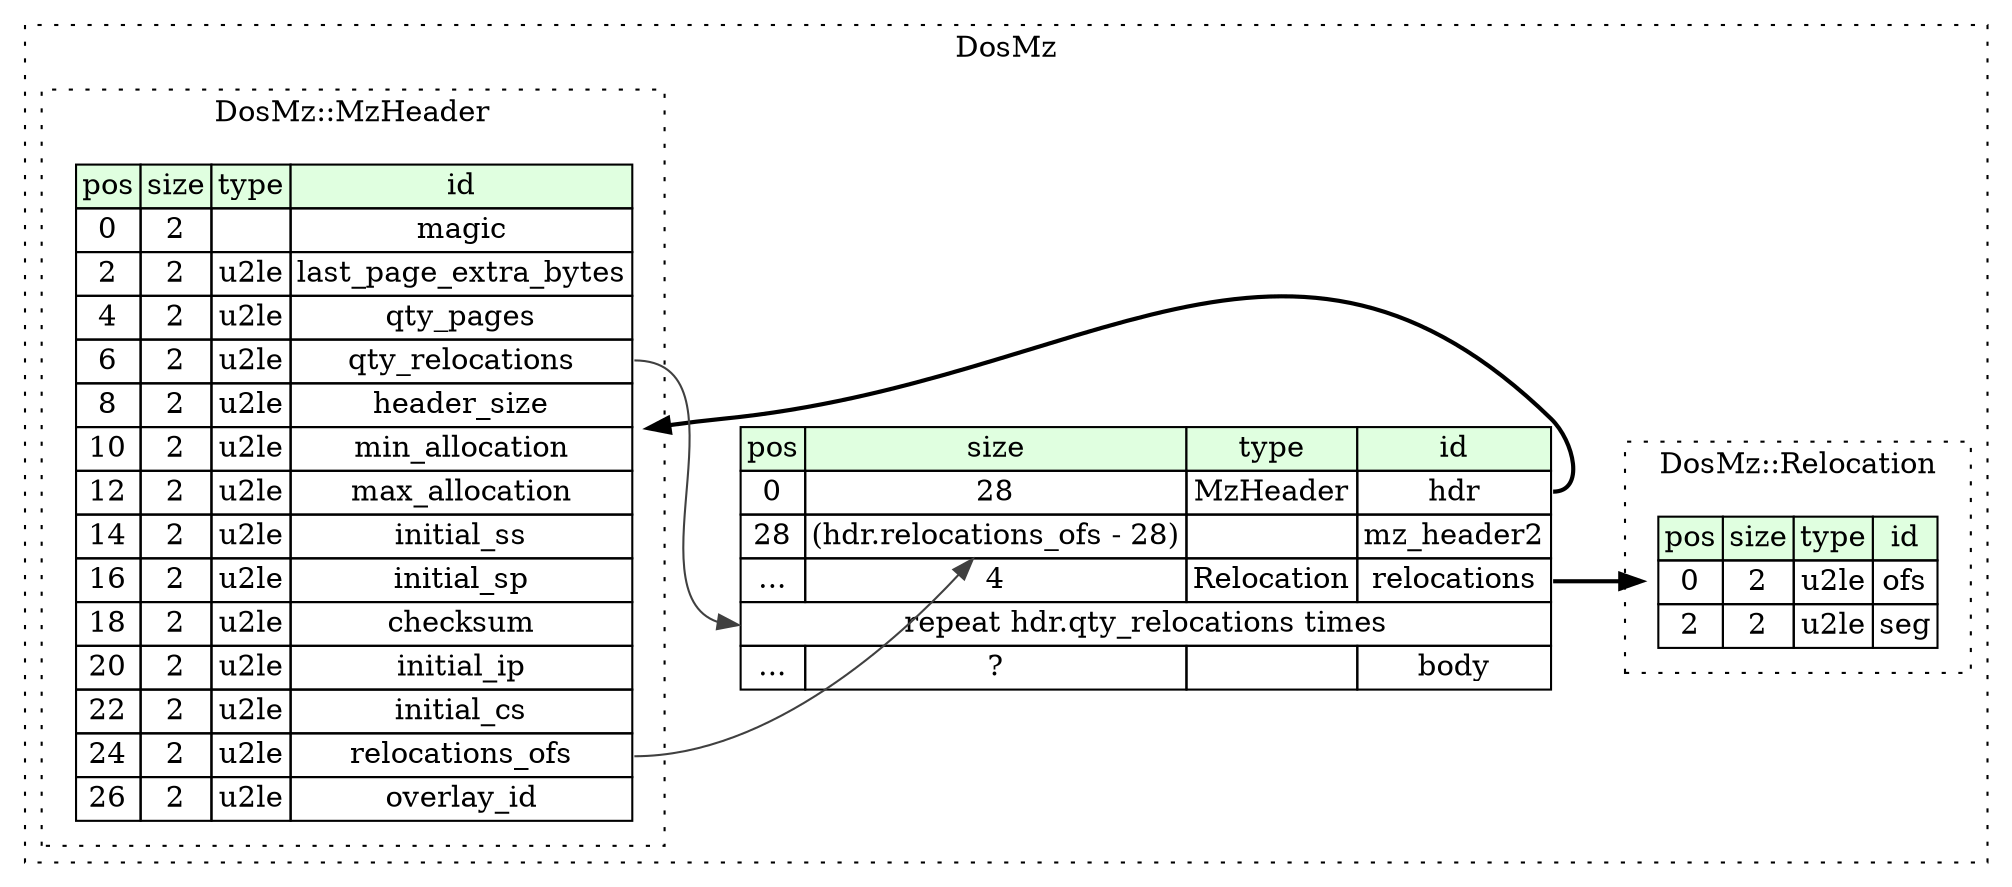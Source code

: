 digraph {
	rankdir=LR;
	node [shape=plaintext];
	subgraph cluster__dos_mz {
		label="DosMz";
		graph[style=dotted];

		dos_mz__seq [label=<<TABLE BORDER="0" CELLBORDER="1" CELLSPACING="0">
			<TR><TD BGCOLOR="#E0FFE0">pos</TD><TD BGCOLOR="#E0FFE0">size</TD><TD BGCOLOR="#E0FFE0">type</TD><TD BGCOLOR="#E0FFE0">id</TD></TR>
			<TR><TD PORT="hdr_pos">0</TD><TD PORT="hdr_size">28</TD><TD>MzHeader</TD><TD PORT="hdr_type">hdr</TD></TR>
			<TR><TD PORT="mz_header2_pos">28</TD><TD PORT="mz_header2_size">(hdr.relocations_ofs - 28)</TD><TD></TD><TD PORT="mz_header2_type">mz_header2</TD></TR>
			<TR><TD PORT="relocations_pos">...</TD><TD PORT="relocations_size">4</TD><TD>Relocation</TD><TD PORT="relocations_type">relocations</TD></TR>
			<TR><TD COLSPAN="4" PORT="relocations__repeat">repeat hdr.qty_relocations times</TD></TR>
			<TR><TD PORT="body_pos">...</TD><TD PORT="body_size">?</TD><TD></TD><TD PORT="body_type">body</TD></TR>
		</TABLE>>];
		subgraph cluster__mz_header {
			label="DosMz::MzHeader";
			graph[style=dotted];

			mz_header__seq [label=<<TABLE BORDER="0" CELLBORDER="1" CELLSPACING="0">
				<TR><TD BGCOLOR="#E0FFE0">pos</TD><TD BGCOLOR="#E0FFE0">size</TD><TD BGCOLOR="#E0FFE0">type</TD><TD BGCOLOR="#E0FFE0">id</TD></TR>
				<TR><TD PORT="magic_pos">0</TD><TD PORT="magic_size">2</TD><TD></TD><TD PORT="magic_type">magic</TD></TR>
				<TR><TD PORT="last_page_extra_bytes_pos">2</TD><TD PORT="last_page_extra_bytes_size">2</TD><TD>u2le</TD><TD PORT="last_page_extra_bytes_type">last_page_extra_bytes</TD></TR>
				<TR><TD PORT="qty_pages_pos">4</TD><TD PORT="qty_pages_size">2</TD><TD>u2le</TD><TD PORT="qty_pages_type">qty_pages</TD></TR>
				<TR><TD PORT="qty_relocations_pos">6</TD><TD PORT="qty_relocations_size">2</TD><TD>u2le</TD><TD PORT="qty_relocations_type">qty_relocations</TD></TR>
				<TR><TD PORT="header_size_pos">8</TD><TD PORT="header_size_size">2</TD><TD>u2le</TD><TD PORT="header_size_type">header_size</TD></TR>
				<TR><TD PORT="min_allocation_pos">10</TD><TD PORT="min_allocation_size">2</TD><TD>u2le</TD><TD PORT="min_allocation_type">min_allocation</TD></TR>
				<TR><TD PORT="max_allocation_pos">12</TD><TD PORT="max_allocation_size">2</TD><TD>u2le</TD><TD PORT="max_allocation_type">max_allocation</TD></TR>
				<TR><TD PORT="initial_ss_pos">14</TD><TD PORT="initial_ss_size">2</TD><TD>u2le</TD><TD PORT="initial_ss_type">initial_ss</TD></TR>
				<TR><TD PORT="initial_sp_pos">16</TD><TD PORT="initial_sp_size">2</TD><TD>u2le</TD><TD PORT="initial_sp_type">initial_sp</TD></TR>
				<TR><TD PORT="checksum_pos">18</TD><TD PORT="checksum_size">2</TD><TD>u2le</TD><TD PORT="checksum_type">checksum</TD></TR>
				<TR><TD PORT="initial_ip_pos">20</TD><TD PORT="initial_ip_size">2</TD><TD>u2le</TD><TD PORT="initial_ip_type">initial_ip</TD></TR>
				<TR><TD PORT="initial_cs_pos">22</TD><TD PORT="initial_cs_size">2</TD><TD>u2le</TD><TD PORT="initial_cs_type">initial_cs</TD></TR>
				<TR><TD PORT="relocations_ofs_pos">24</TD><TD PORT="relocations_ofs_size">2</TD><TD>u2le</TD><TD PORT="relocations_ofs_type">relocations_ofs</TD></TR>
				<TR><TD PORT="overlay_id_pos">26</TD><TD PORT="overlay_id_size">2</TD><TD>u2le</TD><TD PORT="overlay_id_type">overlay_id</TD></TR>
			</TABLE>>];
		}
		subgraph cluster__relocation {
			label="DosMz::Relocation";
			graph[style=dotted];

			relocation__seq [label=<<TABLE BORDER="0" CELLBORDER="1" CELLSPACING="0">
				<TR><TD BGCOLOR="#E0FFE0">pos</TD><TD BGCOLOR="#E0FFE0">size</TD><TD BGCOLOR="#E0FFE0">type</TD><TD BGCOLOR="#E0FFE0">id</TD></TR>
				<TR><TD PORT="ofs_pos">0</TD><TD PORT="ofs_size">2</TD><TD>u2le</TD><TD PORT="ofs_type">ofs</TD></TR>
				<TR><TD PORT="seg_pos">2</TD><TD PORT="seg_size">2</TD><TD>u2le</TD><TD PORT="seg_type">seg</TD></TR>
			</TABLE>>];
		}
	}
	dos_mz__seq:hdr_type -> mz_header__seq [style=bold];
	mz_header__seq:relocations_ofs_type -> dos_mz__seq:mz_header2_size [color="#404040"];
	dos_mz__seq:relocations_type -> relocation__seq [style=bold];
	mz_header__seq:qty_relocations_type -> dos_mz__seq:relocations__repeat [color="#404040"];
}
